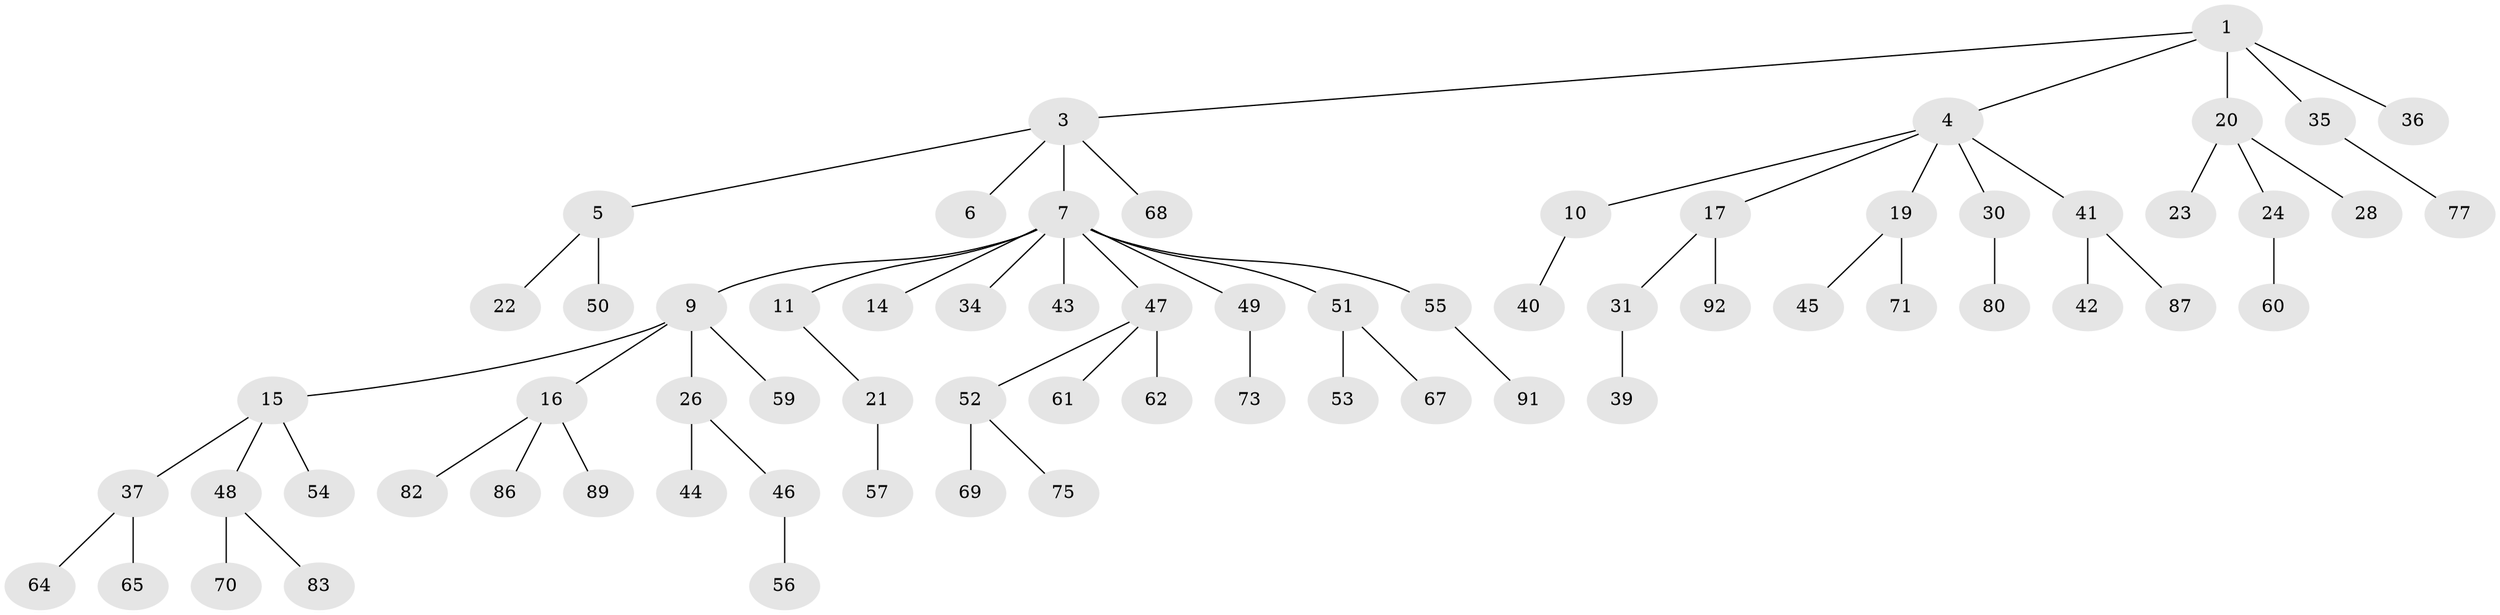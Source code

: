 // original degree distribution, {3: 0.15306122448979592, 2: 0.23469387755102042, 5: 0.030612244897959183, 7: 0.01020408163265306, 1: 0.5, 8: 0.01020408163265306, 4: 0.061224489795918366}
// Generated by graph-tools (version 1.1) at 2025/19/03/04/25 18:19:09]
// undirected, 68 vertices, 67 edges
graph export_dot {
graph [start="1"]
  node [color=gray90,style=filled];
  1 [super="+2+18"];
  3;
  4 [super="+13"];
  5;
  6;
  7 [super="+85+79+32+33+8"];
  9;
  10 [super="+12"];
  11;
  14 [super="+72"];
  15;
  16;
  17;
  19;
  20;
  21;
  22;
  23 [super="+88+38"];
  24 [super="+29"];
  26 [super="+27"];
  28 [super="+96+84"];
  30;
  31;
  34;
  35;
  36;
  37 [super="+58"];
  39;
  40 [super="+94"];
  41;
  42;
  43;
  44;
  45;
  46;
  47;
  48;
  49 [super="+63"];
  50;
  51;
  52;
  53;
  54 [super="+78"];
  55;
  56;
  57 [super="+66"];
  59 [super="+98+76"];
  60;
  61;
  62;
  64;
  65 [super="+90+74"];
  67;
  68;
  69 [super="+93"];
  70;
  71;
  73;
  75;
  77;
  80;
  82;
  83;
  86;
  87 [super="+97"];
  89;
  91;
  92;
  1 -- 4;
  1 -- 3;
  1 -- 35;
  1 -- 20;
  1 -- 36;
  3 -- 5;
  3 -- 6;
  3 -- 7;
  3 -- 68;
  4 -- 10;
  4 -- 17;
  4 -- 19;
  4 -- 30;
  4 -- 41;
  5 -- 22;
  5 -- 50;
  7 -- 11;
  7 -- 47;
  7 -- 43;
  7 -- 34;
  7 -- 49;
  7 -- 51;
  7 -- 55;
  7 -- 9;
  7 -- 14;
  9 -- 15;
  9 -- 16;
  9 -- 26;
  9 -- 59;
  10 -- 40;
  11 -- 21;
  15 -- 37;
  15 -- 48;
  15 -- 54;
  16 -- 82;
  16 -- 86;
  16 -- 89;
  17 -- 31;
  17 -- 92;
  19 -- 45;
  19 -- 71;
  20 -- 23;
  20 -- 24;
  20 -- 28;
  21 -- 57;
  24 -- 60;
  26 -- 46;
  26 -- 44;
  30 -- 80;
  31 -- 39;
  35 -- 77;
  37 -- 64;
  37 -- 65;
  41 -- 42;
  41 -- 87;
  46 -- 56;
  47 -- 52;
  47 -- 61;
  47 -- 62;
  48 -- 70;
  48 -- 83;
  49 -- 73;
  51 -- 53;
  51 -- 67;
  52 -- 69;
  52 -- 75;
  55 -- 91;
}
